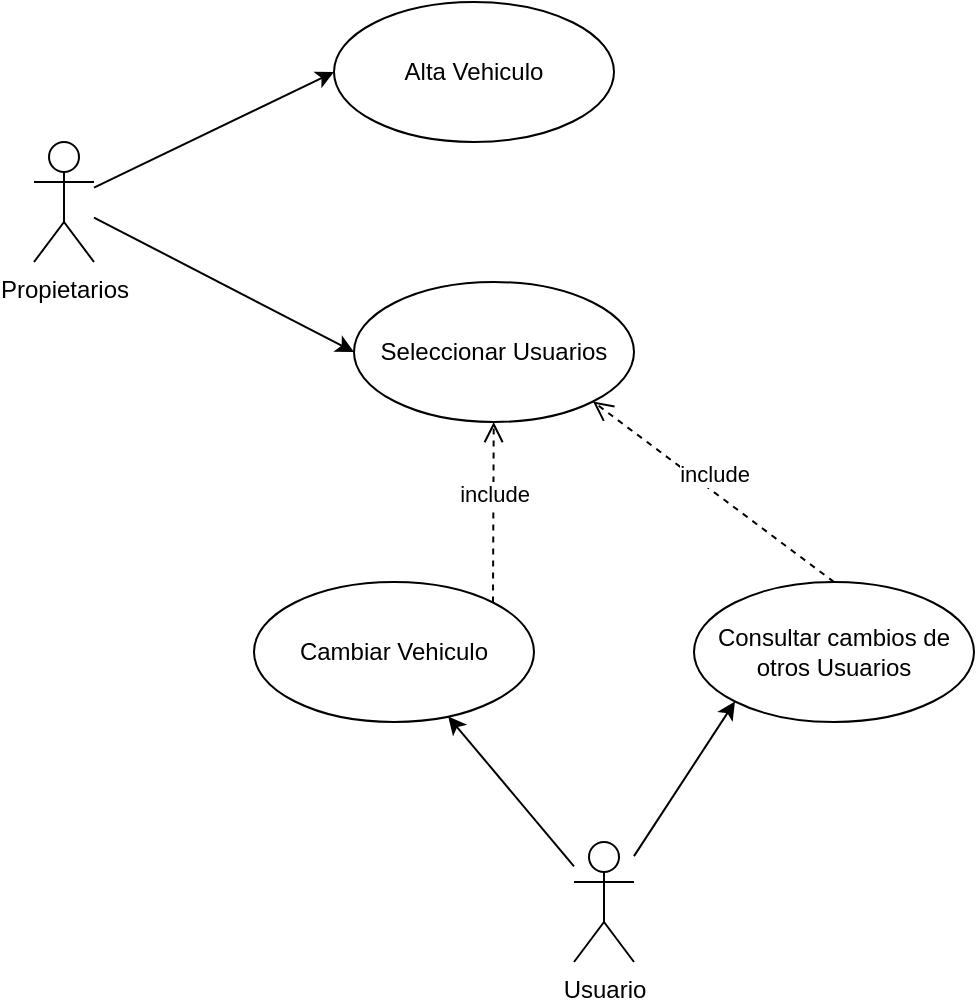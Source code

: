 <mxfile version="14.1.8" type="device"><diagram id="NWiJfl9mmziv1i-f-frA" name="Página-1"><mxGraphModel dx="1024" dy="592" grid="1" gridSize="10" guides="1" tooltips="1" connect="1" arrows="1" fold="1" page="1" pageScale="1" pageWidth="583" pageHeight="827" math="0" shadow="0"><root><mxCell id="0"/><mxCell id="1" parent="0"/><mxCell id="g2t2VTRO8dX0tBWjM4PT-1" value="Usuario" style="shape=umlActor;verticalLabelPosition=bottom;verticalAlign=top;html=1;outlineConnect=0;" vertex="1" parent="1"><mxGeometry x="300" y="470" width="30" height="60" as="geometry"/></mxCell><mxCell id="g2t2VTRO8dX0tBWjM4PT-4" value="Propietarios&lt;br&gt;" style="shape=umlActor;verticalLabelPosition=bottom;verticalAlign=top;html=1;outlineConnect=0;" vertex="1" parent="1"><mxGeometry x="30" y="120" width="30" height="60" as="geometry"/></mxCell><mxCell id="g2t2VTRO8dX0tBWjM4PT-5" value="Alta Vehiculo" style="ellipse;whiteSpace=wrap;html=1;" vertex="1" parent="1"><mxGeometry x="180" y="50" width="140" height="70" as="geometry"/></mxCell><mxCell id="g2t2VTRO8dX0tBWjM4PT-6" value="Seleccionar Usuarios" style="ellipse;whiteSpace=wrap;html=1;" vertex="1" parent="1"><mxGeometry x="190" y="190" width="140" height="70" as="geometry"/></mxCell><mxCell id="g2t2VTRO8dX0tBWjM4PT-7" value="" style="endArrow=classic;html=1;entryX=0;entryY=0.5;entryDx=0;entryDy=0;" edge="1" parent="1" source="g2t2VTRO8dX0tBWjM4PT-4" target="g2t2VTRO8dX0tBWjM4PT-5"><mxGeometry width="50" height="50" relative="1" as="geometry"><mxPoint x="270" y="330" as="sourcePoint"/><mxPoint x="320" y="280" as="targetPoint"/></mxGeometry></mxCell><mxCell id="g2t2VTRO8dX0tBWjM4PT-8" value="" style="endArrow=classic;html=1;entryX=0;entryY=0.5;entryDx=0;entryDy=0;" edge="1" parent="1" source="g2t2VTRO8dX0tBWjM4PT-4" target="g2t2VTRO8dX0tBWjM4PT-6"><mxGeometry width="50" height="50" relative="1" as="geometry"><mxPoint x="270" y="330" as="sourcePoint"/><mxPoint x="320" y="280" as="targetPoint"/></mxGeometry></mxCell><mxCell id="g2t2VTRO8dX0tBWjM4PT-9" value="Cambiar Vehiculo" style="ellipse;whiteSpace=wrap;html=1;" vertex="1" parent="1"><mxGeometry x="140" y="340" width="140" height="70" as="geometry"/></mxCell><mxCell id="g2t2VTRO8dX0tBWjM4PT-10" value="Consultar cambios de otros Usuarios" style="ellipse;whiteSpace=wrap;html=1;" vertex="1" parent="1"><mxGeometry x="360" y="340" width="140" height="70" as="geometry"/></mxCell><mxCell id="g2t2VTRO8dX0tBWjM4PT-11" value="" style="endArrow=classic;html=1;" edge="1" parent="1" source="g2t2VTRO8dX0tBWjM4PT-1" target="g2t2VTRO8dX0tBWjM4PT-9"><mxGeometry width="50" height="50" relative="1" as="geometry"><mxPoint x="270" y="320" as="sourcePoint"/><mxPoint x="320" y="270" as="targetPoint"/></mxGeometry></mxCell><mxCell id="g2t2VTRO8dX0tBWjM4PT-12" value="" style="endArrow=classic;html=1;entryX=0;entryY=1;entryDx=0;entryDy=0;" edge="1" parent="1" source="g2t2VTRO8dX0tBWjM4PT-1" target="g2t2VTRO8dX0tBWjM4PT-10"><mxGeometry width="50" height="50" relative="1" as="geometry"><mxPoint x="270" y="320" as="sourcePoint"/><mxPoint x="320" y="270" as="targetPoint"/></mxGeometry></mxCell><mxCell id="g2t2VTRO8dX0tBWjM4PT-13" value="include" style="html=1;verticalAlign=bottom;endArrow=open;dashed=1;endSize=8;exitX=1;exitY=0;exitDx=0;exitDy=0;" edge="1" parent="1" source="g2t2VTRO8dX0tBWjM4PT-9" target="g2t2VTRO8dX0tBWjM4PT-6"><mxGeometry relative="1" as="geometry"><mxPoint x="330" y="300" as="sourcePoint"/><mxPoint x="250" y="300" as="targetPoint"/></mxGeometry></mxCell><mxCell id="g2t2VTRO8dX0tBWjM4PT-14" value="include" style="html=1;verticalAlign=bottom;endArrow=open;dashed=1;endSize=8;exitX=0.5;exitY=0;exitDx=0;exitDy=0;entryX=1;entryY=1;entryDx=0;entryDy=0;" edge="1" parent="1" source="g2t2VTRO8dX0tBWjM4PT-10" target="g2t2VTRO8dX0tBWjM4PT-6"><mxGeometry relative="1" as="geometry"><mxPoint x="330" y="300" as="sourcePoint"/><mxPoint x="250" y="300" as="targetPoint"/></mxGeometry></mxCell></root></mxGraphModel></diagram></mxfile>